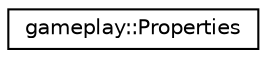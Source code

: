 digraph G
{
  edge [fontname="Helvetica",fontsize="10",labelfontname="Helvetica",labelfontsize="10"];
  node [fontname="Helvetica",fontsize="10",shape=record];
  rankdir="LR";
  Node1 [label="gameplay::Properties",height=0.2,width=0.4,color="black", fillcolor="white", style="filled",URL="$classgameplay_1_1_properties.html"];
}
